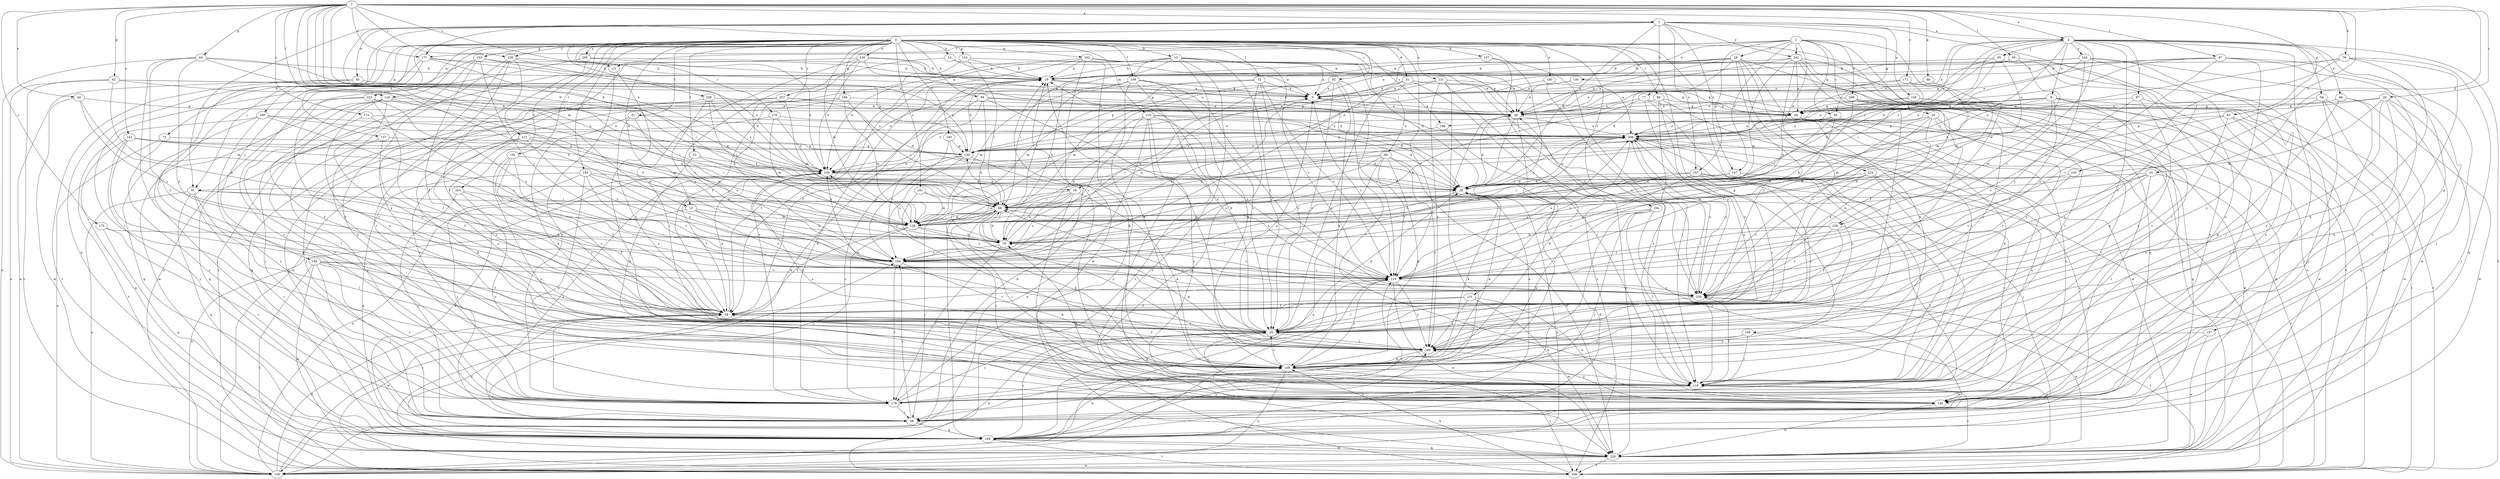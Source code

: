 strict digraph  {
0;
1;
2;
3;
4;
8;
9;
10;
14;
15;
16;
19;
20;
23;
25;
28;
29;
31;
33;
38;
44;
45;
46;
48;
51;
52;
53;
56;
58;
60;
62;
63;
64;
65;
68;
75;
76;
77;
78;
80;
82;
86;
87;
88;
91;
94;
95;
97;
98;
99;
107;
108;
109;
116;
118;
119;
128;
131;
136;
137;
138;
140;
142;
145;
146;
147;
148;
149;
153;
154;
156;
157;
159;
160;
162;
166;
169;
170;
171;
173;
175;
177;
178;
180;
181;
185;
188;
189;
190;
191;
194;
199;
203;
205;
206;
207;
209;
212;
219;
223;
224;
228;
229;
231;
238;
239;
242;
244;
249;
257;
258;
259;
0 -> 10  [label=b];
0 -> 14  [label=b];
0 -> 15  [label=b];
0 -> 31  [label=d];
0 -> 51  [label=f];
0 -> 52  [label=f];
0 -> 53  [label=f];
0 -> 75  [label=h];
0 -> 80  [label=i];
0 -> 82  [label=i];
0 -> 86  [label=i];
0 -> 91  [label=j];
0 -> 99  [label=k];
0 -> 107  [label=k];
0 -> 108  [label=k];
0 -> 109  [label=l];
0 -> 116  [label=l];
0 -> 119  [label=m];
0 -> 128  [label=m];
0 -> 131  [label=n];
0 -> 136  [label=n];
0 -> 137  [label=n];
0 -> 140  [label=o];
0 -> 149  [label=p];
0 -> 153  [label=p];
0 -> 154  [label=p];
0 -> 160  [label=q];
0 -> 162  [label=q];
0 -> 166  [label=q];
0 -> 170  [label=r];
0 -> 180  [label=s];
0 -> 181  [label=s];
0 -> 185  [label=s];
0 -> 188  [label=s];
0 -> 190  [label=t];
0 -> 191  [label=t];
0 -> 194  [label=t];
0 -> 199  [label=t];
0 -> 203  [label=u];
0 -> 205  [label=u];
0 -> 212  [label=v];
0 -> 219  [label=v];
0 -> 223  [label=w];
0 -> 231  [label=x];
0 -> 238  [label=x];
0 -> 257  [label=z];
0 -> 258  [label=z];
1 -> 3  [label=a];
1 -> 4  [label=a];
1 -> 15  [label=b];
1 -> 16  [label=b];
1 -> 20  [label=c];
1 -> 23  [label=c];
1 -> 33  [label=d];
1 -> 38  [label=d];
1 -> 44  [label=e];
1 -> 56  [label=f];
1 -> 60  [label=g];
1 -> 62  [label=g];
1 -> 63  [label=g];
1 -> 64  [label=g];
1 -> 76  [label=h];
1 -> 87  [label=i];
1 -> 88  [label=i];
1 -> 116  [label=l];
1 -> 128  [label=m];
1 -> 142  [label=o];
1 -> 145  [label=o];
1 -> 171  [label=r];
1 -> 173  [label=r];
1 -> 175  [label=r];
1 -> 177  [label=r];
1 -> 258  [label=z];
2 -> 23  [label=c];
2 -> 25  [label=c];
2 -> 28  [label=c];
2 -> 65  [label=g];
2 -> 118  [label=l];
2 -> 146  [label=o];
2 -> 147  [label=o];
2 -> 177  [label=r];
2 -> 206  [label=u];
2 -> 207  [label=u];
2 -> 224  [label=w];
2 -> 228  [label=w];
2 -> 242  [label=y];
3 -> 4  [label=a];
3 -> 29  [label=c];
3 -> 38  [label=d];
3 -> 45  [label=e];
3 -> 65  [label=g];
3 -> 77  [label=h];
3 -> 91  [label=j];
3 -> 147  [label=o];
3 -> 148  [label=o];
3 -> 156  [label=p];
3 -> 177  [label=r];
3 -> 207  [label=u];
3 -> 239  [label=x];
3 -> 242  [label=y];
4 -> 8  [label=a];
4 -> 16  [label=b];
4 -> 29  [label=c];
4 -> 46  [label=e];
4 -> 48  [label=e];
4 -> 88  [label=i];
4 -> 91  [label=j];
4 -> 94  [label=j];
4 -> 95  [label=j];
4 -> 97  [label=j];
4 -> 98  [label=j];
4 -> 157  [label=p];
4 -> 199  [label=t];
4 -> 209  [label=u];
4 -> 219  [label=v];
4 -> 244  [label=y];
8 -> 48  [label=e];
8 -> 68  [label=g];
8 -> 148  [label=o];
8 -> 159  [label=p];
8 -> 188  [label=s];
8 -> 199  [label=t];
8 -> 209  [label=u];
8 -> 228  [label=w];
8 -> 249  [label=y];
8 -> 259  [label=z];
9 -> 48  [label=e];
9 -> 219  [label=v];
10 -> 19  [label=b];
10 -> 29  [label=c];
10 -> 48  [label=e];
10 -> 78  [label=h];
10 -> 88  [label=i];
10 -> 108  [label=k];
10 -> 199  [label=t];
10 -> 219  [label=v];
10 -> 239  [label=x];
14 -> 9  [label=a];
14 -> 19  [label=b];
14 -> 189  [label=s];
15 -> 78  [label=h];
15 -> 128  [label=m];
15 -> 138  [label=n];
15 -> 219  [label=v];
16 -> 78  [label=h];
16 -> 88  [label=i];
16 -> 108  [label=k];
16 -> 128  [label=m];
16 -> 189  [label=s];
16 -> 229  [label=w];
19 -> 9  [label=a];
19 -> 48  [label=e];
19 -> 58  [label=f];
20 -> 68  [label=g];
20 -> 98  [label=j];
20 -> 108  [label=k];
20 -> 128  [label=m];
20 -> 148  [label=o];
20 -> 159  [label=p];
20 -> 249  [label=y];
23 -> 118  [label=l];
23 -> 178  [label=r];
25 -> 29  [label=c];
25 -> 58  [label=f];
25 -> 118  [label=l];
25 -> 128  [label=m];
25 -> 209  [label=u];
25 -> 219  [label=v];
28 -> 19  [label=b];
28 -> 29  [label=c];
28 -> 38  [label=d];
28 -> 48  [label=e];
28 -> 58  [label=f];
28 -> 108  [label=k];
28 -> 118  [label=l];
28 -> 159  [label=p];
28 -> 169  [label=q];
28 -> 239  [label=x];
29 -> 19  [label=b];
29 -> 38  [label=d];
29 -> 88  [label=i];
29 -> 118  [label=l];
29 -> 138  [label=n];
29 -> 209  [label=u];
29 -> 239  [label=x];
29 -> 249  [label=y];
31 -> 9  [label=a];
31 -> 29  [label=c];
31 -> 68  [label=g];
31 -> 118  [label=l];
31 -> 189  [label=s];
33 -> 38  [label=d];
33 -> 118  [label=l];
33 -> 128  [label=m];
33 -> 199  [label=t];
33 -> 219  [label=v];
33 -> 259  [label=z];
38 -> 88  [label=i];
38 -> 108  [label=k];
38 -> 138  [label=n];
38 -> 189  [label=s];
38 -> 209  [label=u];
44 -> 68  [label=g];
44 -> 78  [label=h];
44 -> 189  [label=s];
44 -> 229  [label=w];
45 -> 9  [label=a];
45 -> 138  [label=n];
45 -> 159  [label=p];
45 -> 199  [label=t];
46 -> 68  [label=g];
46 -> 108  [label=k];
46 -> 178  [label=r];
46 -> 229  [label=w];
48 -> 9  [label=a];
48 -> 38  [label=d];
48 -> 108  [label=k];
48 -> 178  [label=r];
48 -> 209  [label=u];
51 -> 58  [label=f];
51 -> 108  [label=k];
51 -> 189  [label=s];
51 -> 209  [label=u];
52 -> 9  [label=a];
52 -> 29  [label=c];
52 -> 128  [label=m];
52 -> 219  [label=v];
52 -> 229  [label=w];
52 -> 239  [label=x];
53 -> 78  [label=h];
53 -> 108  [label=k];
53 -> 239  [label=x];
56 -> 19  [label=b];
56 -> 68  [label=g];
56 -> 128  [label=m];
56 -> 259  [label=z];
58 -> 29  [label=c];
58 -> 178  [label=r];
58 -> 219  [label=v];
58 -> 229  [label=w];
58 -> 239  [label=x];
60 -> 9  [label=a];
60 -> 38  [label=d];
62 -> 9  [label=a];
62 -> 68  [label=g];
62 -> 128  [label=m];
62 -> 138  [label=n];
62 -> 199  [label=t];
62 -> 239  [label=x];
63 -> 29  [label=c];
63 -> 78  [label=h];
63 -> 118  [label=l];
63 -> 178  [label=r];
63 -> 209  [label=u];
64 -> 19  [label=b];
64 -> 29  [label=c];
64 -> 58  [label=f];
64 -> 78  [label=h];
64 -> 138  [label=n];
64 -> 159  [label=p];
64 -> 259  [label=z];
65 -> 88  [label=i];
65 -> 159  [label=p];
65 -> 209  [label=u];
65 -> 219  [label=v];
65 -> 229  [label=w];
68 -> 108  [label=k];
68 -> 118  [label=l];
68 -> 148  [label=o];
68 -> 169  [label=q];
68 -> 209  [label=u];
75 -> 138  [label=n];
75 -> 159  [label=p];
75 -> 178  [label=r];
76 -> 19  [label=b];
76 -> 108  [label=k];
76 -> 148  [label=o];
76 -> 169  [label=q];
76 -> 219  [label=v];
76 -> 239  [label=x];
77 -> 29  [label=c];
77 -> 48  [label=e];
77 -> 68  [label=g];
77 -> 78  [label=h];
77 -> 178  [label=r];
78 -> 9  [label=a];
78 -> 88  [label=i];
78 -> 178  [label=r];
78 -> 189  [label=s];
80 -> 88  [label=i];
80 -> 108  [label=k];
80 -> 138  [label=n];
80 -> 189  [label=s];
80 -> 219  [label=v];
80 -> 229  [label=w];
80 -> 239  [label=x];
80 -> 249  [label=y];
82 -> 9  [label=a];
82 -> 29  [label=c];
82 -> 88  [label=i];
82 -> 108  [label=k];
82 -> 118  [label=l];
82 -> 159  [label=p];
82 -> 189  [label=s];
82 -> 219  [label=v];
86 -> 68  [label=g];
86 -> 118  [label=l];
86 -> 229  [label=w];
86 -> 239  [label=x];
86 -> 259  [label=z];
87 -> 19  [label=b];
87 -> 48  [label=e];
87 -> 98  [label=j];
87 -> 178  [label=r];
87 -> 209  [label=u];
87 -> 249  [label=y];
87 -> 259  [label=z];
88 -> 78  [label=h];
88 -> 98  [label=j];
88 -> 108  [label=k];
88 -> 128  [label=m];
88 -> 159  [label=p];
88 -> 249  [label=y];
91 -> 88  [label=i];
91 -> 118  [label=l];
91 -> 138  [label=n];
91 -> 169  [label=q];
91 -> 178  [label=r];
91 -> 259  [label=z];
94 -> 29  [label=c];
94 -> 48  [label=e];
94 -> 98  [label=j];
94 -> 169  [label=q];
94 -> 229  [label=w];
95 -> 19  [label=b];
95 -> 48  [label=e];
95 -> 88  [label=i];
95 -> 128  [label=m];
95 -> 138  [label=n];
95 -> 148  [label=o];
97 -> 48  [label=e];
97 -> 199  [label=t];
97 -> 219  [label=v];
97 -> 249  [label=y];
98 -> 169  [label=q];
98 -> 189  [label=s];
99 -> 38  [label=d];
99 -> 48  [label=e];
99 -> 58  [label=f];
99 -> 78  [label=h];
99 -> 249  [label=y];
99 -> 259  [label=z];
107 -> 19  [label=b];
107 -> 209  [label=u];
107 -> 259  [label=z];
108 -> 19  [label=b];
108 -> 29  [label=c];
108 -> 38  [label=d];
108 -> 118  [label=l];
108 -> 138  [label=n];
108 -> 199  [label=t];
108 -> 219  [label=v];
108 -> 239  [label=x];
109 -> 9  [label=a];
109 -> 29  [label=c];
109 -> 88  [label=i];
109 -> 128  [label=m];
109 -> 178  [label=r];
109 -> 199  [label=t];
109 -> 259  [label=z];
116 -> 29  [label=c];
116 -> 48  [label=e];
116 -> 78  [label=h];
116 -> 88  [label=i];
116 -> 118  [label=l];
116 -> 178  [label=r];
116 -> 229  [label=w];
116 -> 249  [label=y];
118 -> 88  [label=i];
118 -> 148  [label=o];
118 -> 178  [label=r];
119 -> 38  [label=d];
119 -> 78  [label=h];
119 -> 118  [label=l];
119 -> 138  [label=n];
119 -> 148  [label=o];
119 -> 189  [label=s];
119 -> 209  [label=u];
119 -> 219  [label=v];
128 -> 58  [label=f];
128 -> 78  [label=h];
128 -> 98  [label=j];
128 -> 209  [label=u];
128 -> 239  [label=x];
128 -> 259  [label=z];
131 -> 9  [label=a];
131 -> 68  [label=g];
131 -> 98  [label=j];
131 -> 128  [label=m];
131 -> 199  [label=t];
131 -> 249  [label=y];
131 -> 259  [label=z];
136 -> 19  [label=b];
136 -> 38  [label=d];
136 -> 118  [label=l];
136 -> 138  [label=n];
136 -> 209  [label=u];
136 -> 219  [label=v];
136 -> 239  [label=x];
137 -> 58  [label=f];
137 -> 159  [label=p];
137 -> 178  [label=r];
138 -> 58  [label=f];
138 -> 189  [label=s];
138 -> 219  [label=v];
138 -> 239  [label=x];
140 -> 38  [label=d];
140 -> 98  [label=j];
140 -> 128  [label=m];
140 -> 148  [label=o];
140 -> 169  [label=q];
140 -> 189  [label=s];
140 -> 219  [label=v];
142 -> 88  [label=i];
142 -> 98  [label=j];
142 -> 108  [label=k];
142 -> 128  [label=m];
142 -> 159  [label=p];
142 -> 169  [label=q];
145 -> 38  [label=d];
145 -> 219  [label=v];
146 -> 9  [label=a];
146 -> 48  [label=e];
146 -> 249  [label=y];
147 -> 38  [label=d];
147 -> 88  [label=i];
147 -> 118  [label=l];
148 -> 78  [label=h];
148 -> 88  [label=i];
148 -> 229  [label=w];
148 -> 249  [label=y];
149 -> 108  [label=k];
149 -> 118  [label=l];
149 -> 229  [label=w];
149 -> 249  [label=y];
153 -> 9  [label=a];
153 -> 19  [label=b];
153 -> 58  [label=f];
153 -> 108  [label=k];
153 -> 178  [label=r];
153 -> 189  [label=s];
154 -> 19  [label=b];
154 -> 48  [label=e];
154 -> 58  [label=f];
154 -> 88  [label=i];
156 -> 68  [label=g];
156 -> 199  [label=t];
156 -> 209  [label=u];
156 -> 229  [label=w];
157 -> 98  [label=j];
157 -> 229  [label=w];
157 -> 249  [label=y];
159 -> 19  [label=b];
159 -> 118  [label=l];
159 -> 178  [label=r];
159 -> 189  [label=s];
159 -> 209  [label=u];
159 -> 239  [label=x];
160 -> 128  [label=m];
160 -> 169  [label=q];
160 -> 178  [label=r];
160 -> 199  [label=t];
160 -> 209  [label=u];
160 -> 219  [label=v];
162 -> 9  [label=a];
162 -> 19  [label=b];
162 -> 38  [label=d];
162 -> 48  [label=e];
162 -> 58  [label=f];
162 -> 108  [label=k];
162 -> 178  [label=r];
162 -> 229  [label=w];
166 -> 48  [label=e];
166 -> 88  [label=i];
166 -> 128  [label=m];
166 -> 169  [label=q];
166 -> 178  [label=r];
169 -> 29  [label=c];
169 -> 38  [label=d];
169 -> 48  [label=e];
169 -> 58  [label=f];
169 -> 88  [label=i];
169 -> 108  [label=k];
169 -> 199  [label=t];
169 -> 209  [label=u];
169 -> 219  [label=v];
169 -> 229  [label=w];
169 -> 239  [label=x];
169 -> 249  [label=y];
170 -> 128  [label=m];
170 -> 169  [label=q];
170 -> 209  [label=u];
170 -> 239  [label=x];
171 -> 9  [label=a];
171 -> 38  [label=d];
171 -> 48  [label=e];
171 -> 58  [label=f];
173 -> 58  [label=f];
173 -> 189  [label=s];
173 -> 209  [label=u];
175 -> 78  [label=h];
175 -> 169  [label=q];
175 -> 178  [label=r];
177 -> 19  [label=b];
177 -> 88  [label=i];
177 -> 118  [label=l];
177 -> 169  [label=q];
177 -> 239  [label=x];
178 -> 19  [label=b];
178 -> 29  [label=c];
178 -> 98  [label=j];
178 -> 209  [label=u];
180 -> 9  [label=a];
180 -> 118  [label=l];
180 -> 148  [label=o];
181 -> 88  [label=i];
181 -> 128  [label=m];
181 -> 259  [label=z];
185 -> 58  [label=f];
185 -> 98  [label=j];
185 -> 178  [label=r];
185 -> 199  [label=t];
185 -> 219  [label=v];
185 -> 229  [label=w];
185 -> 259  [label=z];
188 -> 118  [label=l];
188 -> 239  [label=x];
189 -> 9  [label=a];
189 -> 108  [label=k];
189 -> 178  [label=r];
189 -> 219  [label=v];
190 -> 38  [label=d];
190 -> 159  [label=p];
190 -> 189  [label=s];
191 -> 29  [label=c];
191 -> 58  [label=f];
191 -> 148  [label=o];
191 -> 239  [label=x];
191 -> 249  [label=y];
194 -> 98  [label=j];
194 -> 108  [label=k];
194 -> 118  [label=l];
194 -> 128  [label=m];
194 -> 148  [label=o];
194 -> 178  [label=r];
199 -> 19  [label=b];
199 -> 108  [label=k];
199 -> 259  [label=z];
203 -> 58  [label=f];
203 -> 88  [label=i];
203 -> 98  [label=j];
203 -> 148  [label=o];
205 -> 19  [label=b];
205 -> 138  [label=n];
205 -> 199  [label=t];
205 -> 239  [label=x];
206 -> 29  [label=c];
206 -> 48  [label=e];
206 -> 78  [label=h];
206 -> 148  [label=o];
206 -> 229  [label=w];
206 -> 259  [label=z];
207 -> 29  [label=c];
207 -> 38  [label=d];
207 -> 78  [label=h];
207 -> 98  [label=j];
207 -> 199  [label=t];
207 -> 219  [label=v];
207 -> 249  [label=y];
209 -> 159  [label=p];
209 -> 189  [label=s];
209 -> 199  [label=t];
209 -> 219  [label=v];
209 -> 259  [label=z];
212 -> 29  [label=c];
212 -> 108  [label=k];
212 -> 128  [label=m];
212 -> 159  [label=p];
212 -> 189  [label=s];
212 -> 249  [label=y];
219 -> 88  [label=i];
219 -> 169  [label=q];
219 -> 209  [label=u];
219 -> 229  [label=w];
219 -> 249  [label=y];
219 -> 259  [label=z];
223 -> 29  [label=c];
223 -> 48  [label=e];
223 -> 58  [label=f];
223 -> 98  [label=j];
223 -> 189  [label=s];
224 -> 29  [label=c];
224 -> 38  [label=d];
224 -> 118  [label=l];
224 -> 178  [label=r];
224 -> 189  [label=s];
224 -> 259  [label=z];
228 -> 58  [label=f];
228 -> 78  [label=h];
228 -> 118  [label=l];
228 -> 219  [label=v];
228 -> 259  [label=z];
229 -> 19  [label=b];
229 -> 48  [label=e];
229 -> 118  [label=l];
229 -> 138  [label=n];
229 -> 169  [label=q];
229 -> 199  [label=t];
231 -> 29  [label=c];
231 -> 58  [label=f];
231 -> 148  [label=o];
231 -> 229  [label=w];
231 -> 249  [label=y];
238 -> 48  [label=e];
238 -> 88  [label=i];
238 -> 98  [label=j];
238 -> 189  [label=s];
238 -> 239  [label=x];
239 -> 38  [label=d];
239 -> 58  [label=f];
239 -> 98  [label=j];
242 -> 19  [label=b];
242 -> 48  [label=e];
242 -> 68  [label=g];
242 -> 78  [label=h];
242 -> 118  [label=l];
242 -> 128  [label=m];
242 -> 138  [label=n];
242 -> 199  [label=t];
242 -> 249  [label=y];
244 -> 9  [label=a];
244 -> 19  [label=b];
244 -> 148  [label=o];
244 -> 178  [label=r];
244 -> 229  [label=w];
244 -> 239  [label=x];
244 -> 259  [label=z];
249 -> 9  [label=a];
249 -> 19  [label=b];
249 -> 58  [label=f];
249 -> 78  [label=h];
249 -> 108  [label=k];
249 -> 209  [label=u];
257 -> 38  [label=d];
257 -> 48  [label=e];
257 -> 98  [label=j];
257 -> 128  [label=m];
257 -> 169  [label=q];
258 -> 19  [label=b];
258 -> 38  [label=d];
258 -> 58  [label=f];
258 -> 118  [label=l];
258 -> 148  [label=o];
258 -> 249  [label=y];
259 -> 58  [label=f];
259 -> 118  [label=l];
259 -> 209  [label=u];
259 -> 229  [label=w];
}
